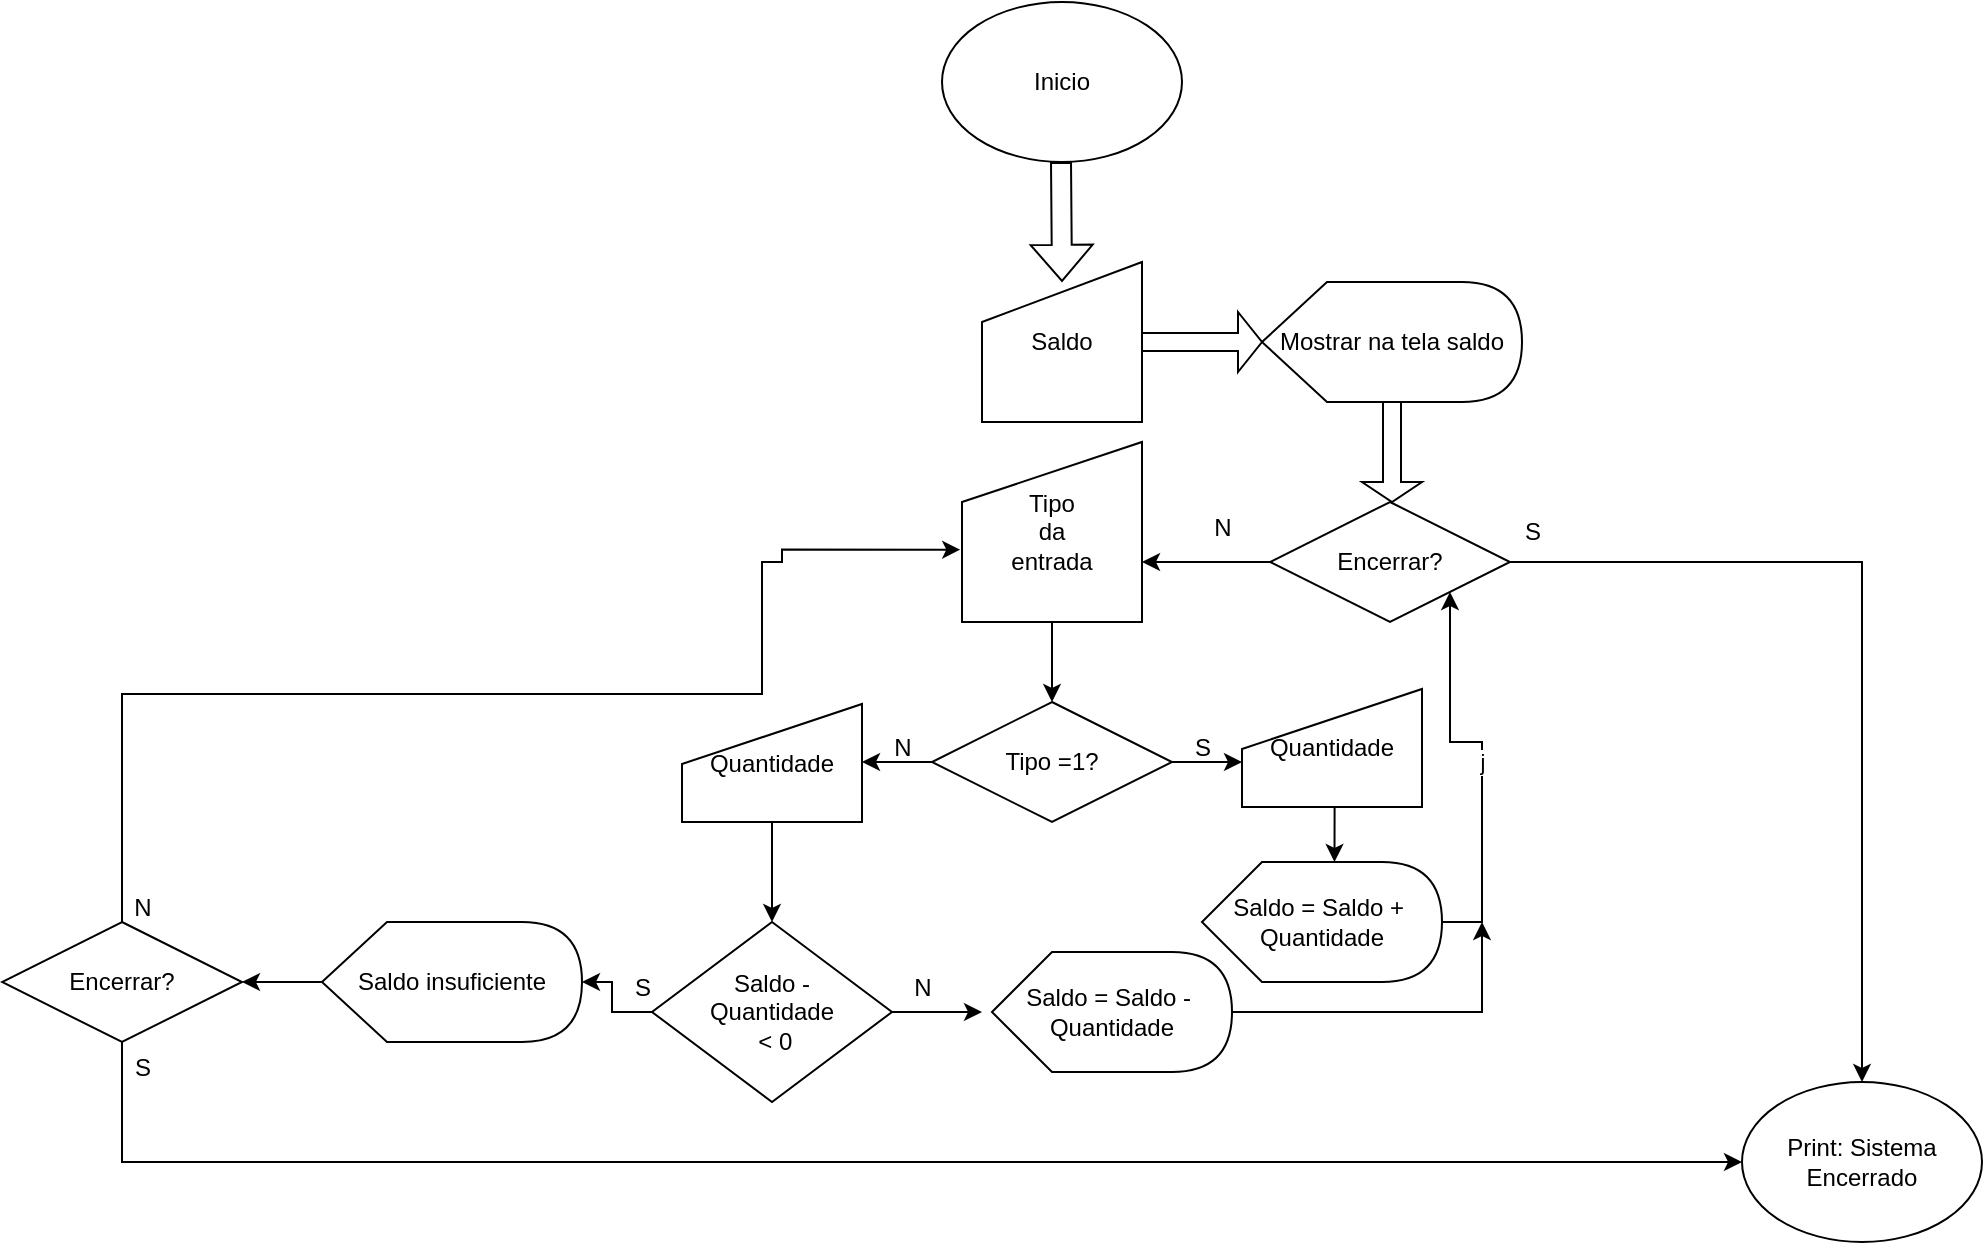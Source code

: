 <mxfile version="21.3.4" type="github">
  <diagram name="Página-1" id="D98XfMjyE5CmtbkRgWvZ">
    <mxGraphModel dx="2195" dy="923" grid="1" gridSize="10" guides="1" tooltips="1" connect="1" arrows="1" fold="1" page="1" pageScale="1" pageWidth="827" pageHeight="1169" math="0" shadow="0">
      <root>
        <mxCell id="0" />
        <mxCell id="1" parent="0" />
        <mxCell id="KIH6kmIa-j7yvmuzVYXS-1" value="Inicio" style="ellipse;whiteSpace=wrap;html=1;" vertex="1" parent="1">
          <mxGeometry x="130" y="10" width="120" height="80" as="geometry" />
        </mxCell>
        <mxCell id="KIH6kmIa-j7yvmuzVYXS-2" value="" style="shape=flexArrow;endArrow=classic;html=1;rounded=0;width=10;endSize=5.69;" edge="1" parent="1">
          <mxGeometry width="50" height="50" relative="1" as="geometry">
            <mxPoint x="189.5" y="90" as="sourcePoint" />
            <mxPoint x="190" y="150" as="targetPoint" />
            <Array as="points" />
          </mxGeometry>
        </mxCell>
        <mxCell id="KIH6kmIa-j7yvmuzVYXS-3" value="Saldo" style="shape=manualInput;whiteSpace=wrap;html=1;" vertex="1" parent="1">
          <mxGeometry x="150" y="140" width="80" height="80" as="geometry" />
        </mxCell>
        <mxCell id="KIH6kmIa-j7yvmuzVYXS-4" value="Mostrar na tela saldo" style="shape=display;whiteSpace=wrap;html=1;" vertex="1" parent="1">
          <mxGeometry x="290" y="150" width="130" height="60" as="geometry" />
        </mxCell>
        <mxCell id="KIH6kmIa-j7yvmuzVYXS-9" value="" style="shape=singleArrow;whiteSpace=wrap;html=1;" vertex="1" parent="1">
          <mxGeometry x="230" y="165" width="60" height="30" as="geometry" />
        </mxCell>
        <mxCell id="KIH6kmIa-j7yvmuzVYXS-16" style="edgeStyle=orthogonalEdgeStyle;rounded=0;orthogonalLoop=1;jettySize=auto;html=1;exitX=1;exitY=0.5;exitDx=0;exitDy=0;" edge="1" parent="1" source="KIH6kmIa-j7yvmuzVYXS-11" target="KIH6kmIa-j7yvmuzVYXS-14">
          <mxGeometry relative="1" as="geometry">
            <mxPoint x="770" y="290" as="targetPoint" />
          </mxGeometry>
        </mxCell>
        <mxCell id="KIH6kmIa-j7yvmuzVYXS-18" style="edgeStyle=orthogonalEdgeStyle;rounded=0;orthogonalLoop=1;jettySize=auto;html=1;exitX=0;exitY=0.5;exitDx=0;exitDy=0;" edge="1" parent="1" source="KIH6kmIa-j7yvmuzVYXS-11">
          <mxGeometry relative="1" as="geometry">
            <mxPoint x="230" y="290" as="targetPoint" />
          </mxGeometry>
        </mxCell>
        <mxCell id="KIH6kmIa-j7yvmuzVYXS-11" value="Encerrar?&lt;br&gt;" style="shape=rhombus;perimeter=rhombusPerimeter;whiteSpace=wrap;html=1;align=center;" vertex="1" parent="1">
          <mxGeometry x="294" y="260" width="120" height="60" as="geometry" />
        </mxCell>
        <mxCell id="KIH6kmIa-j7yvmuzVYXS-12" value="" style="shape=singleArrow;direction=south;whiteSpace=wrap;html=1;" vertex="1" parent="1">
          <mxGeometry x="340" y="210" width="30" height="50" as="geometry" />
        </mxCell>
        <mxCell id="KIH6kmIa-j7yvmuzVYXS-14" value="Print: Sistema&lt;br&gt;Encerrado&lt;br&gt;" style="ellipse;whiteSpace=wrap;html=1;" vertex="1" parent="1">
          <mxGeometry x="530" y="550" width="120" height="80" as="geometry" />
        </mxCell>
        <mxCell id="KIH6kmIa-j7yvmuzVYXS-17" value="S" style="text;html=1;align=center;verticalAlign=middle;resizable=0;points=[];autosize=1;strokeColor=none;fillColor=none;" vertex="1" parent="1">
          <mxGeometry x="410" y="260" width="30" height="30" as="geometry" />
        </mxCell>
        <mxCell id="KIH6kmIa-j7yvmuzVYXS-19" value="N" style="text;html=1;align=center;verticalAlign=middle;resizable=0;points=[];autosize=1;strokeColor=none;fillColor=none;" vertex="1" parent="1">
          <mxGeometry x="255" y="258" width="30" height="30" as="geometry" />
        </mxCell>
        <mxCell id="KIH6kmIa-j7yvmuzVYXS-21" style="edgeStyle=orthogonalEdgeStyle;rounded=0;orthogonalLoop=1;jettySize=auto;html=1;" edge="1" parent="1" source="KIH6kmIa-j7yvmuzVYXS-20">
          <mxGeometry relative="1" as="geometry">
            <mxPoint x="185" y="360" as="targetPoint" />
          </mxGeometry>
        </mxCell>
        <mxCell id="KIH6kmIa-j7yvmuzVYXS-20" value="Tipo&lt;br&gt;da&lt;br&gt;entrada" style="shape=manualInput;whiteSpace=wrap;html=1;" vertex="1" parent="1">
          <mxGeometry x="140" y="230" width="90" height="90" as="geometry" />
        </mxCell>
        <mxCell id="KIH6kmIa-j7yvmuzVYXS-26" style="edgeStyle=orthogonalEdgeStyle;rounded=0;orthogonalLoop=1;jettySize=auto;html=1;" edge="1" parent="1" source="KIH6kmIa-j7yvmuzVYXS-25">
          <mxGeometry relative="1" as="geometry">
            <mxPoint x="280" y="390" as="targetPoint" />
          </mxGeometry>
        </mxCell>
        <mxCell id="KIH6kmIa-j7yvmuzVYXS-28" style="edgeStyle=orthogonalEdgeStyle;rounded=0;orthogonalLoop=1;jettySize=auto;html=1;exitX=0;exitY=0.5;exitDx=0;exitDy=0;" edge="1" parent="1" source="KIH6kmIa-j7yvmuzVYXS-25">
          <mxGeometry relative="1" as="geometry">
            <mxPoint x="90" y="389.667" as="targetPoint" />
          </mxGeometry>
        </mxCell>
        <mxCell id="KIH6kmIa-j7yvmuzVYXS-25" value="Tipo =1?" style="shape=rhombus;perimeter=rhombusPerimeter;whiteSpace=wrap;html=1;align=center;" vertex="1" parent="1">
          <mxGeometry x="125" y="360" width="120" height="60" as="geometry" />
        </mxCell>
        <mxCell id="KIH6kmIa-j7yvmuzVYXS-27" value="S" style="text;html=1;align=center;verticalAlign=middle;resizable=0;points=[];autosize=1;strokeColor=none;fillColor=none;" vertex="1" parent="1">
          <mxGeometry x="245" y="368" width="30" height="30" as="geometry" />
        </mxCell>
        <mxCell id="KIH6kmIa-j7yvmuzVYXS-29" value="N&lt;br&gt;" style="text;html=1;align=center;verticalAlign=middle;resizable=0;points=[];autosize=1;strokeColor=none;fillColor=none;" vertex="1" parent="1">
          <mxGeometry x="95" y="368" width="30" height="30" as="geometry" />
        </mxCell>
        <mxCell id="KIH6kmIa-j7yvmuzVYXS-38" value="j" style="edgeStyle=orthogonalEdgeStyle;rounded=0;orthogonalLoop=1;jettySize=auto;html=1;exitX=1;exitY=0.5;exitDx=0;exitDy=0;exitPerimeter=0;entryX=1;entryY=1;entryDx=0;entryDy=0;" edge="1" parent="1" source="KIH6kmIa-j7yvmuzVYXS-30" target="KIH6kmIa-j7yvmuzVYXS-11">
          <mxGeometry relative="1" as="geometry" />
        </mxCell>
        <mxCell id="KIH6kmIa-j7yvmuzVYXS-30" value="Saldo = Saldo +&amp;nbsp;&lt;br&gt;Quantidade" style="shape=display;whiteSpace=wrap;html=1;" vertex="1" parent="1">
          <mxGeometry x="260" y="440" width="120" height="60" as="geometry" />
        </mxCell>
        <mxCell id="KIH6kmIa-j7yvmuzVYXS-36" style="edgeStyle=orthogonalEdgeStyle;rounded=0;orthogonalLoop=1;jettySize=auto;html=1;exitX=0.5;exitY=1;exitDx=0;exitDy=0;entryX=0;entryY=0;entryDx=66.25;entryDy=0;entryPerimeter=0;" edge="1" parent="1" source="KIH6kmIa-j7yvmuzVYXS-32" target="KIH6kmIa-j7yvmuzVYXS-30">
          <mxGeometry relative="1" as="geometry" />
        </mxCell>
        <mxCell id="KIH6kmIa-j7yvmuzVYXS-32" value="Quantidade" style="shape=manualInput;whiteSpace=wrap;html=1;" vertex="1" parent="1">
          <mxGeometry x="280" y="353.5" width="90" height="59" as="geometry" />
        </mxCell>
        <mxCell id="KIH6kmIa-j7yvmuzVYXS-34" style="edgeStyle=orthogonalEdgeStyle;rounded=0;orthogonalLoop=1;jettySize=auto;html=1;exitX=0.5;exitY=1;exitDx=0;exitDy=0;" edge="1" parent="1" source="KIH6kmIa-j7yvmuzVYXS-32" target="KIH6kmIa-j7yvmuzVYXS-32">
          <mxGeometry relative="1" as="geometry" />
        </mxCell>
        <mxCell id="KIH6kmIa-j7yvmuzVYXS-43" style="edgeStyle=orthogonalEdgeStyle;rounded=0;orthogonalLoop=1;jettySize=auto;html=1;exitX=0.5;exitY=1;exitDx=0;exitDy=0;entryX=0.5;entryY=0;entryDx=0;entryDy=0;" edge="1" parent="1" source="KIH6kmIa-j7yvmuzVYXS-41" target="KIH6kmIa-j7yvmuzVYXS-42">
          <mxGeometry relative="1" as="geometry" />
        </mxCell>
        <mxCell id="KIH6kmIa-j7yvmuzVYXS-41" value="Quantidade" style="shape=manualInput;whiteSpace=wrap;html=1;" vertex="1" parent="1">
          <mxGeometry y="361" width="90" height="59" as="geometry" />
        </mxCell>
        <mxCell id="KIH6kmIa-j7yvmuzVYXS-45" style="edgeStyle=orthogonalEdgeStyle;rounded=0;orthogonalLoop=1;jettySize=auto;html=1;exitX=0;exitY=0.5;exitDx=0;exitDy=0;" edge="1" parent="1" source="KIH6kmIa-j7yvmuzVYXS-42" target="KIH6kmIa-j7yvmuzVYXS-44">
          <mxGeometry relative="1" as="geometry" />
        </mxCell>
        <mxCell id="KIH6kmIa-j7yvmuzVYXS-58" style="edgeStyle=orthogonalEdgeStyle;rounded=0;orthogonalLoop=1;jettySize=auto;html=1;" edge="1" parent="1" source="KIH6kmIa-j7yvmuzVYXS-42">
          <mxGeometry relative="1" as="geometry">
            <mxPoint x="150" y="515" as="targetPoint" />
          </mxGeometry>
        </mxCell>
        <mxCell id="KIH6kmIa-j7yvmuzVYXS-42" value="Saldo -&lt;br&gt;Quantidade&lt;br&gt;&amp;nbsp;&amp;lt; 0" style="shape=rhombus;perimeter=rhombusPerimeter;whiteSpace=wrap;html=1;align=center;" vertex="1" parent="1">
          <mxGeometry x="-15" y="470" width="120" height="90" as="geometry" />
        </mxCell>
        <mxCell id="KIH6kmIa-j7yvmuzVYXS-48" style="edgeStyle=orthogonalEdgeStyle;rounded=0;orthogonalLoop=1;jettySize=auto;html=1;exitX=0;exitY=0.5;exitDx=0;exitDy=0;exitPerimeter=0;entryX=1;entryY=0.5;entryDx=0;entryDy=0;" edge="1" parent="1" source="KIH6kmIa-j7yvmuzVYXS-44" target="KIH6kmIa-j7yvmuzVYXS-47">
          <mxGeometry relative="1" as="geometry" />
        </mxCell>
        <mxCell id="KIH6kmIa-j7yvmuzVYXS-44" value="Saldo insuficiente" style="shape=display;whiteSpace=wrap;html=1;" vertex="1" parent="1">
          <mxGeometry x="-180" y="470" width="130" height="60" as="geometry" />
        </mxCell>
        <mxCell id="KIH6kmIa-j7yvmuzVYXS-54" style="edgeStyle=orthogonalEdgeStyle;rounded=0;orthogonalLoop=1;jettySize=auto;html=1;exitX=0.5;exitY=0;exitDx=0;exitDy=0;entryX=-0.01;entryY=0.598;entryDx=0;entryDy=0;entryPerimeter=0;" edge="1" parent="1" source="KIH6kmIa-j7yvmuzVYXS-47" target="KIH6kmIa-j7yvmuzVYXS-20">
          <mxGeometry relative="1" as="geometry">
            <mxPoint x="50" y="230" as="targetPoint" />
            <Array as="points">
              <mxPoint x="-280" y="356" />
              <mxPoint x="40" y="356" />
              <mxPoint x="40" y="290" />
              <mxPoint x="50" y="290" />
              <mxPoint x="50" y="284" />
            </Array>
          </mxGeometry>
        </mxCell>
        <mxCell id="KIH6kmIa-j7yvmuzVYXS-56" style="edgeStyle=orthogonalEdgeStyle;rounded=0;orthogonalLoop=1;jettySize=auto;html=1;entryX=0;entryY=0.5;entryDx=0;entryDy=0;" edge="1" parent="1" source="KIH6kmIa-j7yvmuzVYXS-47" target="KIH6kmIa-j7yvmuzVYXS-14">
          <mxGeometry relative="1" as="geometry">
            <mxPoint x="-280" y="700" as="targetPoint" />
            <Array as="points">
              <mxPoint x="-280" y="590" />
            </Array>
          </mxGeometry>
        </mxCell>
        <mxCell id="KIH6kmIa-j7yvmuzVYXS-47" value="Encerrar?&lt;br&gt;" style="shape=rhombus;perimeter=rhombusPerimeter;whiteSpace=wrap;html=1;align=center;" vertex="1" parent="1">
          <mxGeometry x="-340" y="470" width="120" height="60" as="geometry" />
        </mxCell>
        <mxCell id="KIH6kmIa-j7yvmuzVYXS-55" value="N&lt;br&gt;" style="text;html=1;align=center;verticalAlign=middle;resizable=0;points=[];autosize=1;strokeColor=none;fillColor=none;" vertex="1" parent="1">
          <mxGeometry x="-285" y="448" width="30" height="30" as="geometry" />
        </mxCell>
        <mxCell id="KIH6kmIa-j7yvmuzVYXS-57" value="S&lt;br&gt;" style="text;html=1;align=center;verticalAlign=middle;resizable=0;points=[];autosize=1;strokeColor=none;fillColor=none;" vertex="1" parent="1">
          <mxGeometry x="-285" y="528" width="30" height="30" as="geometry" />
        </mxCell>
        <mxCell id="KIH6kmIa-j7yvmuzVYXS-65" value="" style="edgeStyle=orthogonalEdgeStyle;rounded=0;orthogonalLoop=1;jettySize=auto;html=1;exitX=1;exitY=0.5;exitDx=0;exitDy=0;exitPerimeter=0;" edge="1" parent="1" source="KIH6kmIa-j7yvmuzVYXS-60">
          <mxGeometry x="-0.003" relative="1" as="geometry">
            <mxPoint x="400" y="470" as="targetPoint" />
            <Array as="points">
              <mxPoint x="400" y="515" />
              <mxPoint x="400" y="515" />
            </Array>
            <mxPoint as="offset" />
          </mxGeometry>
        </mxCell>
        <mxCell id="KIH6kmIa-j7yvmuzVYXS-60" value="Saldo = Saldo -&amp;nbsp;&lt;br&gt;Quantidade" style="shape=display;whiteSpace=wrap;html=1;" vertex="1" parent="1">
          <mxGeometry x="155" y="485" width="120" height="60" as="geometry" />
        </mxCell>
        <mxCell id="KIH6kmIa-j7yvmuzVYXS-61" value="S&lt;br&gt;" style="text;html=1;align=center;verticalAlign=middle;resizable=0;points=[];autosize=1;strokeColor=none;fillColor=none;" vertex="1" parent="1">
          <mxGeometry x="-35" y="488" width="30" height="30" as="geometry" />
        </mxCell>
        <mxCell id="KIH6kmIa-j7yvmuzVYXS-63" value="N" style="text;html=1;align=center;verticalAlign=middle;resizable=0;points=[];autosize=1;strokeColor=none;fillColor=none;" vertex="1" parent="1">
          <mxGeometry x="105" y="488" width="30" height="30" as="geometry" />
        </mxCell>
      </root>
    </mxGraphModel>
  </diagram>
</mxfile>
